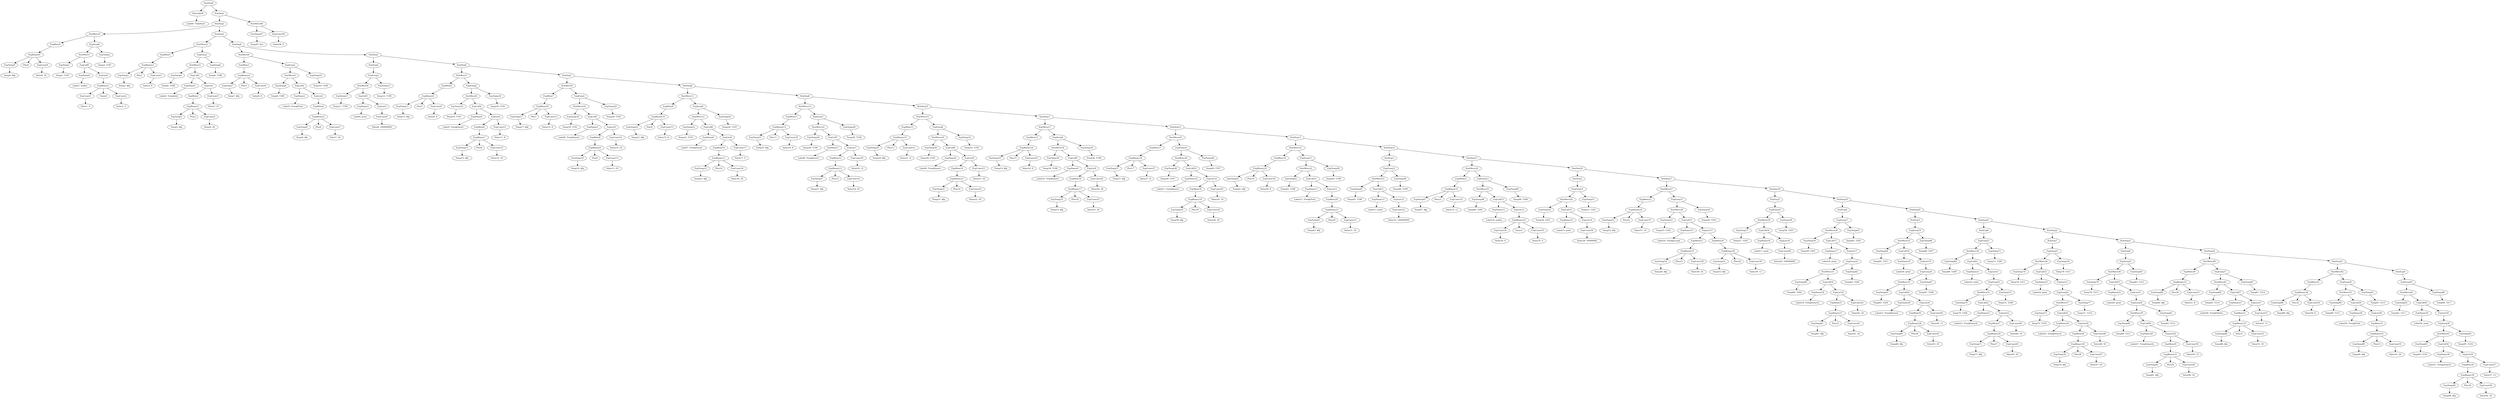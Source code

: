 digraph {
	ordering = out;
	ExpConst58 -> "Value58: 0";
	StatMove46 -> ExpTemp97;
	StatMove46 -> ExpConst58;
	StatSeq1 -> StatSeq2;
	StatSeq1 -> StatMove46;
	StatExp9 -> ExpEseq29;
	ExpList29 -> ExpEseq30;
	ExpConst57 -> "Value57: 12";
	ExpMem34 -> ExpBinary36;
	ExpConst56 -> "Value56: 20";
	ExpCall30 -> ExpName30;
	ExpCall30 -> ExpList30;
	StatMove45 -> ExpTemp93;
	StatMove45 -> ExpCall30;
	ExpTemp93 -> "Temp93: T216";
	ExpCall29 -> ExpName29;
	ExpCall29 -> ExpList29;
	ExpName29 -> "Label30: print";
	ExpTemp92 -> "Temp92: T217";
	ExpTemp91 -> "Temp91: T215";
	ExpMem33 -> ExpBinary35;
	ExpCall11 -> ExpName11;
	ExpCall11 -> ExpList11;
	ExpName17 -> "Label18: print";
	StatMove21 -> ExpMem19;
	StatMove21 -> ExpEseq11;
	ExpMem27 -> ExpBinary29;
	ExpEseq10 -> StatMove20;
	ExpEseq10 -> ExpTemp40;
	ExpList10 -> ExpMem18;
	ExpList10 -> ExpConst29;
	ExpMem18 -> ExpBinary19;
	ExpEseq5 -> StatMove10;
	ExpEseq5 -> ExpTemp20;
	ExpBinary19 -> ExpTemp39;
	ExpBinary19 -> Plus18;
	ExpBinary19 -> ExpConst28;
	ExpTemp96 -> "Temp96: T217";
	ExpCall10 -> ExpName10;
	ExpCall10 -> ExpList10;
	ExpMem26 -> ExpBinary28;
	ExpName21 -> "Label22: print";
	StatMove20 -> ExpTemp38;
	StatMove20 -> ExpCall10;
	ExpName6 -> "Label7: Tree@Insert";
	ExpBinary18 -> ExpTemp37;
	ExpBinary18 -> Plus17;
	ExpBinary18 -> ExpConst27;
	ExpTemp3 -> "Temp3: $fp";
	ExpTemp38 -> "Temp38: T197";
	ExpTemp69 -> "Temp69: T209";
	ExpMem2 -> ExpBinary3;
	ExpTemp36 -> "Temp36: T196";
	ExpMem0 -> ExpBinary0;
	StatSeq4 -> StatMove4;
	StatSeq4 -> StatSeq5;
	ExpEseq18 -> StatMove31;
	ExpEseq18 -> ExpTemp62;
	StatMove18 -> ExpTemp34;
	StatMove18 -> ExpCall9;
	ExpTemp34 -> "Temp34: T196";
	StatSeq12 -> StatMove19;
	StatSeq12 -> StatSeq13;
	ExpTemp4 -> "Temp4: T188";
	ExpTemp87 -> "Temp87: T214";
	ExpEseq8 -> StatMove16;
	ExpEseq8 -> ExpTemp32;
	StatExp6 -> ExpEseq21;
	ExpList8 -> ExpMem14;
	ExpList8 -> ExpConst23;
	ExpTemp6 -> "Temp6: T188";
	ExpTemp75 -> "Temp75: T210";
	ExpMem14 -> ExpBinary15;
	ExpBinary32 -> ExpTemp84;
	ExpBinary32 -> Plus30;
	ExpBinary32 -> ExpConst51;
	ExpTemp40 -> "Temp40: T197";
	ExpBinary3 -> ExpTemp5;
	ExpBinary3 -> Plus2;
	ExpBinary3 -> ExpConst4;
	ExpTemp67 -> "Temp67: T206";
	ExpConst45 -> "Value45: 20";
	ExpTemp30 -> "Temp30: T195";
	StatSeq14 -> StatExp1;
	StatSeq14 -> StatSeq15;
	ExpEseq22 -> StatMove35;
	ExpEseq22 -> ExpTemp72;
	ExpCall9 -> ExpName9;
	ExpCall9 -> ExpList9;
	ExpTemp88 -> "Temp88: $fp";
	ExpTemp49 -> "Temp49: T200";
	ExpTemp29 -> "Temp29: $fp";
	StatSeq9 -> StatMove13;
	StatSeq9 -> StatSeq10;
	ExpConst28 -> "Value28: 20";
	ExpTemp18 -> "Temp18: T192";
	ExpEseq7 -> StatMove14;
	ExpEseq7 -> ExpTemp28;
	StatMove16 -> ExpTemp30;
	StatMove16 -> ExpCall8;
	ExpBinary23 -> ExpConst34;
	ExpBinary23 -> Times1;
	ExpBinary23 -> ExpConst35;
	ExpMem12 -> ExpBinary13;
	ExpEseq28 -> StatMove43;
	ExpEseq28 -> ExpTemp91;
	ExpName7 -> "Label8: Tree@Insert";
	ExpCall7 -> ExpName7;
	ExpCall7 -> ExpList7;
	StatMove39 -> ExpTemp80;
	StatMove39 -> ExpCall26;
	ExpTemp26 -> "Temp26: T194";
	ExpList13 -> ExpBinary23;
	StatSeq10 -> StatMove15;
	StatSeq10 -> StatSeq11;
	StatMove13 -> ExpMem11;
	StatMove13 -> ExpEseq7;
	ExpName20 -> "Label21: Tree@Search";
	ExpConst29 -> "Value29: 14";
	ExpTemp24 -> "Temp24: T193";
	ExpList5 -> ExpMem8;
	ExpList5 -> ExpConst14;
	ExpConst17 -> "Value17: 4";
	ExpConst16 -> "Value16: 20";
	ExpMem6 -> ExpBinary7;
	StatMove14 -> ExpTemp26;
	StatMove14 -> ExpCall7;
	ExpMem11 -> ExpBinary12;
	StatMove26 -> ExpTemp50;
	StatMove26 -> ExpCall14;
	StatMove11 -> ExpMem9;
	StatMove11 -> ExpEseq6;
	ExpTemp44 -> "Temp44: T198";
	ExpConst15 -> "Value15: 8";
	ExpTemp21 -> "Temp21: $fp";
	ExpConst7 -> "Value7: 20";
	ExpEseq16 -> StatMove29;
	ExpEseq16 -> ExpTemp58;
	ExpMem3 -> ExpBinary4;
	ExpEseq4 -> StatMove8;
	ExpEseq4 -> ExpTemp16;
	ExpTemp55 -> "Temp55: $fp";
	ExpConst0 -> "Value0: 20";
	StatSeq3 -> StatMove2;
	StatSeq3 -> StatSeq4;
	StatMove22 -> ExpTemp42;
	StatMove22 -> ExpCall11;
	StatMove32 -> ExpTemp64;
	StatMove32 -> ExpCall19;
	ExpMem19 -> ExpBinary20;
	ExpMem17 -> ExpBinary18;
	ExpCall1 -> ExpName1;
	ExpCall1 -> ExpList1;
	StatMove6 -> ExpTemp11;
	StatMove6 -> ExpCall3;
	ExpBinary12 -> ExpTemp25;
	ExpBinary12 -> Plus11;
	ExpBinary12 -> ExpConst18;
	ExpConst4 -> "Value4: 20";
	StatMove15 -> ExpMem13;
	StatMove15 -> ExpEseq8;
	ExpTemp72 -> "Temp72: T208";
	ExpMem7 -> ExpBinary8;
	ExpName15 -> "Label16: Tree@accept";
	ExpConst13 -> "Value13: 20";
	ExpName11 -> "Label12: Tree@Print";
	ExpTemp46 -> "Temp46: T199";
	ExpName1 -> "Label2: Tree@Init";
	ExpEseq1 -> StatMove3;
	ExpEseq1 -> ExpTemp6;
	StatMove19 -> ExpMem17;
	StatMove19 -> ExpEseq10;
	ExpBinary36 -> ExpTemp94;
	ExpBinary36 -> Plus34;
	ExpBinary36 -> ExpConst56;
	ExpTemp0 -> "Temp0: $fp";
	ExpTemp61 -> "Temp61: $fp";
	ExpList21 -> ExpEseq22;
	ExpTemp28 -> "Temp28: T194";
	ExpBinary20 -> ExpTemp41;
	ExpBinary20 -> Plus19;
	ExpBinary20 -> ExpConst30;
	ExpConst51 -> "Value51: 8";
	ExpConst24 -> "Value24: 8";
	ExpTemp25 -> "Temp25: $fp";
	ExpEseq24 -> StatMove37;
	ExpEseq24 -> ExpTemp77;
	ExpEseq3 -> StatMove6;
	ExpEseq3 -> ExpTemp12;
	StatMove36 -> ExpTemp74;
	StatMove36 -> ExpCall23;
	ExpBinary13 -> ExpTemp27;
	ExpBinary13 -> Plus12;
	ExpBinary13 -> ExpConst19;
	StatMove2 -> ExpMem1;
	StatMove2 -> ExpEseq1;
	ExpName8 -> "Label9: Tree@Insert";
	ExpMem28 -> ExpBinary30;
	ExpTemp81 -> "Temp81: $fp";
	ExpTemp20 -> "Temp20: T192";
	ExpConst8 -> "Value8: 100000000";
	StatSeq7 -> StatMove9;
	StatSeq7 -> StatSeq8;
	StatExp3 -> ExpEseq16;
	ExpTemp77 -> "Temp77: T210";
	ExpConst18 -> "Value18: 8";
	ExpConst26 -> "Value26: 28";
	ExpName5 -> "Label6: Tree@Insert";
	ExpBinary33 -> ExpTemp86;
	ExpBinary33 -> Plus31;
	ExpBinary33 -> ExpConst52;
	ExpMem15 -> ExpBinary16;
	ExpTemp8 -> "Temp8: T189";
	ExpBinary9 -> ExpTemp19;
	ExpBinary9 -> Plus8;
	ExpBinary9 -> ExpConst13;
	ExpEseq30 -> StatMove45;
	ExpEseq30 -> ExpTemp95;
	ExpBinary7 -> ExpTemp15;
	ExpBinary7 -> Plus6;
	ExpBinary7 -> ExpConst10;
	ExpBinary5 -> ExpTemp9;
	ExpBinary5 -> Plus4;
	ExpBinary5 -> ExpConst7;
	ExpConst12 -> "Value12: 8";
	StatSeq11 -> StatMove17;
	StatSeq11 -> StatSeq12;
	ExpList20 -> ExpMem26;
	ExpList20 -> ExpConst44;
	ExpBinary27 -> ExpTemp61;
	ExpBinary27 -> Plus25;
	ExpBinary27 -> ExpConst41;
	ExpMem13 -> ExpBinary14;
	ExpName3 -> "Label4: print";
	ExpConst41 -> "Value41: 20";
	ExpTemp32 -> "Temp32: T195";
	ExpConst10 -> "Value10: 20";
	ExpBinary1 -> ExpConst1;
	ExpBinary1 -> Times0;
	ExpBinary1 -> ExpConst2;
	ExpConst25 -> "Value25: 20";
	ExpCall3 -> ExpName3;
	ExpCall3 -> ExpList3;
	ExpList26 -> ExpMem29;
	ExpList26 -> ExpConst50;
	ExpTemp19 -> "Temp19: $fp";
	ExpBinary16 -> ExpTemp33;
	ExpBinary16 -> Plus15;
	ExpBinary16 -> ExpConst24;
	ExpTemp53 -> "Temp53: T202";
	StatMove3 -> ExpTemp4;
	StatMove3 -> ExpCall1;
	ExpBinary2 -> ExpTemp3;
	ExpBinary2 -> Plus1;
	ExpBinary2 -> ExpConst3;
	ExpMem16 -> ExpBinary17;
	ExpMem5 -> ExpBinary6;
	ExpMem22 -> ExpBinary24;
	ExpList28 -> ExpMem33;
	ExpName2 -> "Label3: Tree@Print";
	StatMove1 -> ExpTemp1;
	StatMove1 -> ExpCall0;
	ExpBinary17 -> ExpTemp35;
	ExpBinary17 -> Plus16;
	ExpBinary17 -> ExpConst25;
	ExpTemp57 -> "Temp57: T203";
	ExpConst5 -> "Value5: 16";
	ExpBinary8 -> ExpTemp17;
	ExpBinary8 -> Plus7;
	ExpBinary8 -> ExpConst12;
	StatSeq8 -> StatMove11;
	StatSeq8 -> StatSeq9;
	ExpConst2 -> "Value2: 4";
	ExpCall2 -> ExpName2;
	ExpCall2 -> ExpList2;
	StatExp0 -> ExpEseq3;
	ExpTemp2 -> "Temp2: T187";
	ExpBinary0 -> ExpTemp0;
	ExpBinary0 -> Plus0;
	ExpBinary0 -> ExpConst0;
	ExpTemp27 -> "Temp27: $fp";
	ExpTemp89 -> "Temp89: T215";
	ExpTemp33 -> "Temp33: $fp";
	ExpBinary22 -> ExpTemp47;
	ExpBinary22 -> Plus21;
	ExpBinary22 -> ExpConst33;
	ExpConst23 -> "Value23: 20";
	ExpMem21 -> ExpBinary22;
	ExpCall0 -> ExpName0;
	ExpCall0 -> ExpList0;
	ExpBinary15 -> ExpTemp31;
	ExpBinary15 -> Plus14;
	ExpBinary15 -> ExpConst22;
	ExpEseq19 -> StatMove32;
	ExpEseq19 -> ExpTemp68;
	StatLabel0 -> "Label0: TV@Start";
	ExpEseq13 -> StatMove25;
	ExpEseq13 -> ExpTemp49;
	StatSeq20 -> StatExp5;
	StatSeq20 -> StatSeq21;
	ExpTemp31 -> "Temp31: $fp";
	ExpTemp42 -> "Temp42: T198";
	ExpMem4 -> ExpBinary5;
	ExpTemp11 -> "Temp11: T190";
	ExpEseq0 -> StatMove1;
	ExpEseq0 -> ExpTemp2;
	StatSeq2 -> StatMove0;
	StatSeq2 -> StatSeq3;
	ExpConst1 -> "Value1: 6";
	StatMove4 -> ExpMem3;
	StatMove4 -> ExpEseq2;
	StatMove9 -> ExpMem7;
	StatMove9 -> ExpEseq5;
	ExpCall13 -> ExpName13;
	ExpCall13 -> ExpList13;
	ExpBinary31 -> ExpTemp81;
	ExpBinary31 -> Plus29;
	ExpBinary31 -> ExpConst49;
	ExpConst9 -> "Value9: 8";
	ExpName4 -> "Label5: Tree@Insert";
	ExpCall14 -> ExpName14;
	ExpCall14 -> ExpList14;
	ExpConst21 -> "Value21: 8";
	ExpTemp22 -> "Temp22: T193";
	ExpList16 -> ExpConst40;
	StatMove27 -> ExpMem22;
	StatMove27 -> ExpEseq15;
	ExpList2 -> ExpMem4;
	ExpTemp35 -> "Temp35: $fp";
	StatMove23 -> ExpTemp45;
	StatMove23 -> ExpCall12;
	ExpName13 -> "Label14: malloc";
	ExpTemp41 -> "Temp41: $fp";
	ExpName18 -> "Label19: Tree@Search";
	ExpBinary4 -> ExpTemp7;
	ExpBinary4 -> Plus3;
	ExpBinary4 -> ExpConst6;
	ExpTemp1 -> "Temp1: T187";
	ExpConst27 -> "Value27: 8";
	ExpEseq2 -> StatMove5;
	ExpEseq2 -> ExpTemp10;
	ExpName25 -> "Label26: print";
	StatMove7 -> ExpMem5;
	StatMove7 -> ExpEseq4;
	ExpList7 -> ExpMem12;
	ExpList7 -> ExpConst20;
	ExpTemp63 -> "Temp63: T205";
	ExpConst30 -> "Value30: 8";
	ExpMem10 -> ExpBinary11;
	ExpEseq20 -> StatMove33;
	ExpEseq20 -> ExpTemp67;
	ExpCall6 -> ExpName6;
	ExpCall6 -> ExpList6;
	ExpCall28 -> ExpName28;
	ExpCall28 -> ExpList28;
	ExpTemp10 -> "Temp10: T189";
	ExpList9 -> ExpMem16;
	ExpList9 -> ExpConst26;
	StatSeq5 -> StatExp0;
	StatSeq5 -> StatSeq6;
	ExpConst36 -> "Value36: 50000000";
	ExpCall19 -> ExpName19;
	ExpCall19 -> ExpList19;
	ExpEseq9 -> StatMove18;
	ExpEseq9 -> ExpTemp36;
	ExpConst55 -> "Value55: 20";
	ExpConst49 -> "Value49: 20";
	ExpTemp13 -> "Temp13: $fp";
	ExpEseq26 -> StatMove39;
	ExpEseq26 -> ExpTemp82;
	ExpTemp16 -> "Temp16: T191";
	StatMove0 -> ExpMem0;
	StatMove0 -> ExpEseq0;
	ExpConst19 -> "Value19: 20";
	ExpTemp15 -> "Temp15: $fp";
	StatMove12 -> ExpTemp22;
	StatMove12 -> ExpCall6;
	ExpTemp14 -> "Temp14: T191";
	ExpTemp76 -> "Temp76: $fp";
	ExpBinary11 -> ExpTemp23;
	ExpBinary11 -> Plus10;
	ExpBinary11 -> ExpConst16;
	ExpList1 -> ExpMem2;
	ExpList1 -> ExpConst5;
	ExpTemp9 -> "Temp9: $fp";
	ExpCall4 -> ExpName4;
	ExpCall4 -> ExpList4;
	StatMove40 -> ExpMem30;
	StatMove40 -> ExpEseq27;
	ExpList4 -> ExpMem6;
	ExpList4 -> ExpConst11;
	ExpTemp47 -> "Temp47: $fp";
	StatMove17 -> ExpMem15;
	StatMove17 -> ExpEseq9;
	ExpMem1 -> ExpBinary2;
	ExpConst42 -> "Value42: 24";
	ExpName27 -> "Label28: Tree@Delete";
	ExpList6 -> ExpMem10;
	ExpList6 -> ExpConst17;
	StatSeq6 -> StatMove7;
	StatSeq6 -> StatSeq7;
	ExpMem8 -> ExpBinary9;
	ExpEseq25 -> StatMove38;
	ExpEseq25 -> ExpTemp83;
	ExpTemp23 -> "Temp23: $fp";
	ExpCall5 -> ExpName5;
	ExpCall5 -> ExpList5;
	ExpTemp7 -> "Temp7: $fp";
	ExpTemp43 -> "Temp43: $fp";
	ExpName26 -> "Label27: Tree@Search";
	StatSeq0 -> StatLabel0;
	StatSeq0 -> StatSeq1;
	ExpConst31 -> "Value31: 20";
	ExpMem20 -> ExpBinary21;
	ExpList11 -> ExpMem20;
	ExpTemp17 -> "Temp17: $fp";
	ExpEseq11 -> StatMove22;
	ExpEseq11 -> ExpTemp44;
	StatMove8 -> ExpTemp14;
	StatMove8 -> ExpCall4;
	StatSeq13 -> StatMove21;
	StatSeq13 -> StatSeq14;
	ExpTemp45 -> "Temp45: T199";
	ExpName12 -> "Label13: print";
	ExpTemp78 -> "Temp78: T211";
	StatMove28 -> ExpTemp53;
	StatMove28 -> ExpCall15;
	ExpCall12 -> ExpName12;
	ExpCall12 -> ExpList12;
	ExpConst33 -> "Value33: 12";
	ExpTemp65 -> "Temp65: T206";
	ExpConst32 -> "Value32: 100000000";
	ExpList12 -> ExpConst32;
	ExpConst48 -> "Value48: 50";
	ExpConst40 -> "Value40: 100000000";
	ExpEseq12 -> StatMove23;
	ExpEseq12 -> ExpTemp46;
	StatExp1 -> ExpEseq12;
	ExpTemp85 -> "Temp85: T214";
	StatMove24 -> ExpMem21;
	StatMove24 -> ExpEseq13;
	ExpTemp48 -> "Temp48: T200";
	StatMove25 -> ExpTemp48;
	StatMove25 -> ExpCall13;
	ExpName30 -> "Label31: Tree@Search";
	ExpConst34 -> "Value34: 0";
	ExpConst35 -> "Value35: 4";
	ExpConst20 -> "Value20: 12";
	ExpCall22 -> ExpName22;
	ExpCall22 -> ExpList22;
	ExpTemp50 -> "Temp50: T201";
	ExpName14 -> "Label15: print";
	StatMove29 -> ExpTemp57;
	StatMove29 -> ExpCall16;
	StatSeq15 -> StatMove24;
	StatSeq15 -> StatSeq16;
	ExpList14 -> ExpConst36;
	ExpEseq14 -> StatMove26;
	ExpEseq14 -> ExpTemp51;
	ExpTemp95 -> "Temp95: T216";
	ExpTemp39 -> "Temp39: $fp";
	StatMove38 -> ExpTemp79;
	StatMove38 -> ExpCall25;
	ExpTemp51 -> "Temp51: T201";
	ExpConst3 -> "Value3: 8";
	ExpConst14 -> "Value14: 24";
	StatSeq16 -> StatExp2;
	StatSeq16 -> StatSeq17;
	StatMove44 -> ExpTemp92;
	StatMove44 -> ExpCall29;
	ExpTemp37 -> "Temp37: $fp";
	ExpTemp52 -> "Temp52: $fp";
	ExpConst22 -> "Value22: 20";
	ExpConst37 -> "Value37: 16";
	ExpCall8 -> ExpName8;
	ExpCall8 -> ExpList8;
	ExpConst6 -> "Value6: 8";
	ExpTemp54 -> "Temp54: $fp";
	ExpBinary25 -> ExpTemp54;
	ExpBinary25 -> Plus23;
	ExpBinary25 -> ExpConst38;
	ExpMem9 -> ExpBinary10;
	ExpMem23 -> ExpBinary25;
	ExpList15 -> ExpMem23;
	ExpList15 -> ExpMem24;
	ExpBinary26 -> ExpTemp55;
	ExpBinary26 -> Plus24;
	ExpBinary26 -> ExpConst39;
	StatMove35 -> ExpTemp70;
	StatMove35 -> ExpCall22;
	ExpConst39 -> "Value39: 12";
	ExpTemp5 -> "Temp5: $fp";
	ExpMem24 -> ExpBinary26;
	ExpTemp64 -> "Temp64: T207";
	ExpEseq15 -> StatMove28;
	ExpEseq15 -> ExpTemp56;
	ExpTemp56 -> "Temp56: T202";
	StatSeq17 -> StatMove27;
	StatSeq17 -> StatSeq18;
	ExpName0 -> "Label1: malloc";
	ExpName16 -> "Label17: print";
	ExpCall16 -> ExpName16;
	ExpCall16 -> ExpList16;
	ExpName10 -> "Label11: Tree@Insert";
	ExpBinary6 -> ExpTemp13;
	ExpBinary6 -> Plus5;
	ExpBinary6 -> ExpConst9;
	StatSeq18 -> StatExp3;
	StatSeq18 -> StatSeq19;
	ExpTemp59 -> "Temp59: T205";
	ExpCall15 -> ExpName15;
	ExpCall15 -> ExpList15;
	StatMove34 -> ExpTemp69;
	StatMove34 -> ExpCall21;
	ExpBinary10 -> ExpTemp21;
	ExpBinary10 -> Plus9;
	ExpBinary10 -> ExpConst15;
	StatMove30 -> ExpTemp59;
	StatMove30 -> ExpCall17;
	ExpCall17 -> ExpName17;
	ExpCall17 -> ExpList17;
	ExpTemp12 -> "Temp12: T190";
	ExpList22 -> ExpMem27;
	ExpList22 -> ExpConst46;
	ExpTemp60 -> "Temp60: T204";
	StatExp5 -> ExpEseq19;
	ExpMem32 -> ExpBinary34;
	StatMove31 -> ExpTemp60;
	StatMove31 -> ExpCall18;
	ExpCall18 -> ExpName18;
	ExpCall18 -> ExpList18;
	StatExp2 -> ExpEseq14;
	ExpMem25 -> ExpBinary27;
	ExpEseq6 -> StatMove12;
	ExpEseq6 -> ExpTemp24;
	ExpConst38 -> "Value38: 20";
	ExpName23 -> "Label24: print";
	ExpList18 -> ExpMem25;
	ExpList18 -> ExpConst42;
	ExpList0 -> ExpBinary1;
	ExpTemp62 -> "Temp62: T204";
	ExpList17 -> ExpEseq18;
	ExpName9 -> "Label10: Tree@Insert";
	StatMove10 -> ExpTemp18;
	StatMove10 -> ExpCall5;
	ExpEseq17 -> StatMove30;
	ExpEseq17 -> ExpTemp63;
	StatExp4 -> ExpEseq17;
	StatSeq19 -> StatExp4;
	StatSeq19 -> StatSeq20;
	StatSeq22 -> StatExp7;
	StatSeq22 -> StatSeq23;
	ExpTemp80 -> "Temp80: T212";
	ExpConst11 -> "Value11: 8";
	ExpName19 -> "Label20: print";
	StatMove33 -> ExpTemp65;
	StatMove33 -> ExpCall20;
	ExpCall20 -> ExpName20;
	ExpCall20 -> ExpList20;
	ExpTemp66 -> "Temp66: $fp";
	StatMove5 -> ExpTemp8;
	StatMove5 -> ExpCall2;
	ExpBinary28 -> ExpTemp66;
	ExpBinary28 -> Plus26;
	ExpBinary28 -> ExpConst43;
	ExpConst43 -> "Value43: 20";
	ExpConst44 -> "Value44: 12";
	ExpList19 -> ExpEseq20;
	ExpList3 -> ExpConst8;
	ExpTemp68 -> "Temp68: T207";
	ExpCall21 -> ExpName21;
	ExpCall21 -> ExpList21;
	ExpTemp73 -> "Temp73: T209";
	ExpTemp70 -> "Temp70: T208";
	ExpName22 -> "Label23: Tree@Search";
	ExpTemp71 -> "Temp71: $fp";
	ExpCall25 -> ExpName25;
	ExpCall25 -> ExpList25;
	ExpBinary29 -> ExpTemp71;
	ExpBinary29 -> Plus27;
	ExpBinary29 -> ExpConst45;
	ExpConst46 -> "Value46: 16";
	ExpEseq21 -> StatMove34;
	ExpEseq21 -> ExpTemp73;
	StatSeq21 -> StatExp6;
	StatSeq21 -> StatSeq22;
	StatMove37 -> ExpTemp75;
	StatMove37 -> ExpCall24;
	ExpCall24 -> ExpName24;
	ExpCall24 -> ExpList24;
	ExpTemp74 -> "Temp74: T211";
	ExpBinary30 -> ExpTemp76;
	ExpBinary30 -> Plus28;
	ExpBinary30 -> ExpConst47;
	ExpConst47 -> "Value47: 20";
	ExpList24 -> ExpMem28;
	ExpList24 -> ExpConst48;
	ExpBinary24 -> ExpTemp52;
	ExpBinary24 -> Plus22;
	ExpBinary24 -> ExpConst37;
	ExpList23 -> ExpEseq24;
	ExpList30 -> ExpMem34;
	ExpList30 -> ExpConst57;
	ExpEseq23 -> StatMove36;
	ExpEseq23 -> ExpTemp78;
	StatExp7 -> ExpEseq23;
	ExpList25 -> ExpEseq26;
	ExpBinary14 -> ExpTemp29;
	ExpBinary14 -> Plus13;
	ExpBinary14 -> ExpConst21;
	ExpTemp79 -> "Temp79: T213";
	ExpTemp86 -> "Temp86: $fp";
	ExpTemp94 -> "Temp94: $fp";
	ExpCall26 -> ExpName26;
	ExpCall26 -> ExpList26;
	ExpMem29 -> ExpBinary31;
	ExpConst50 -> "Value50: 12";
	ExpTemp82 -> "Temp82: T212";
	ExpTemp83 -> "Temp83: T213";
	StatExp8 -> ExpEseq25;
	StatSeq23 -> StatExp8;
	StatSeq23 -> StatSeq24;
	ExpTemp84 -> "Temp84: $fp";
	ExpMem30 -> ExpBinary32;
	StatMove41 -> ExpTemp85;
	StatMove41 -> ExpCall27;
	ExpEseq29 -> StatMove44;
	ExpEseq29 -> ExpTemp96;
	ExpCall27 -> ExpName27;
	ExpCall27 -> ExpList27;
	ExpConst52 -> "Value52: 20";
	ExpMem31 -> ExpBinary33;
	ExpList27 -> ExpMem31;
	ExpList27 -> ExpConst53;
	ExpTemp97 -> "Temp97: $rv";
	ExpTemp58 -> "Temp58: T203";
	ExpConst53 -> "Value53: 12";
	ExpEseq27 -> StatMove41;
	ExpEseq27 -> ExpTemp87;
	ExpName28 -> "Label29: Tree@Print";
	StatSeq25 -> StatMove42;
	StatSeq25 -> StatExp9;
	StatSeq24 -> StatMove40;
	StatSeq24 -> StatSeq25;
	ExpBinary34 -> ExpTemp88;
	ExpBinary34 -> Plus32;
	ExpBinary34 -> ExpConst54;
	ExpBinary21 -> ExpTemp43;
	ExpBinary21 -> Plus20;
	ExpBinary21 -> ExpConst31;
	ExpConst54 -> "Value54: 8";
	ExpCall23 -> ExpName23;
	ExpCall23 -> ExpList23;
	ExpName24 -> "Label25: Tree@Search";
	StatMove42 -> ExpMem32;
	StatMove42 -> ExpEseq28;
	StatMove43 -> ExpTemp89;
	StatMove43 -> ExpCall28;
	ExpTemp90 -> "Temp90: $fp";
	ExpBinary35 -> ExpTemp90;
	ExpBinary35 -> Plus33;
	ExpBinary35 -> ExpConst55;
}

